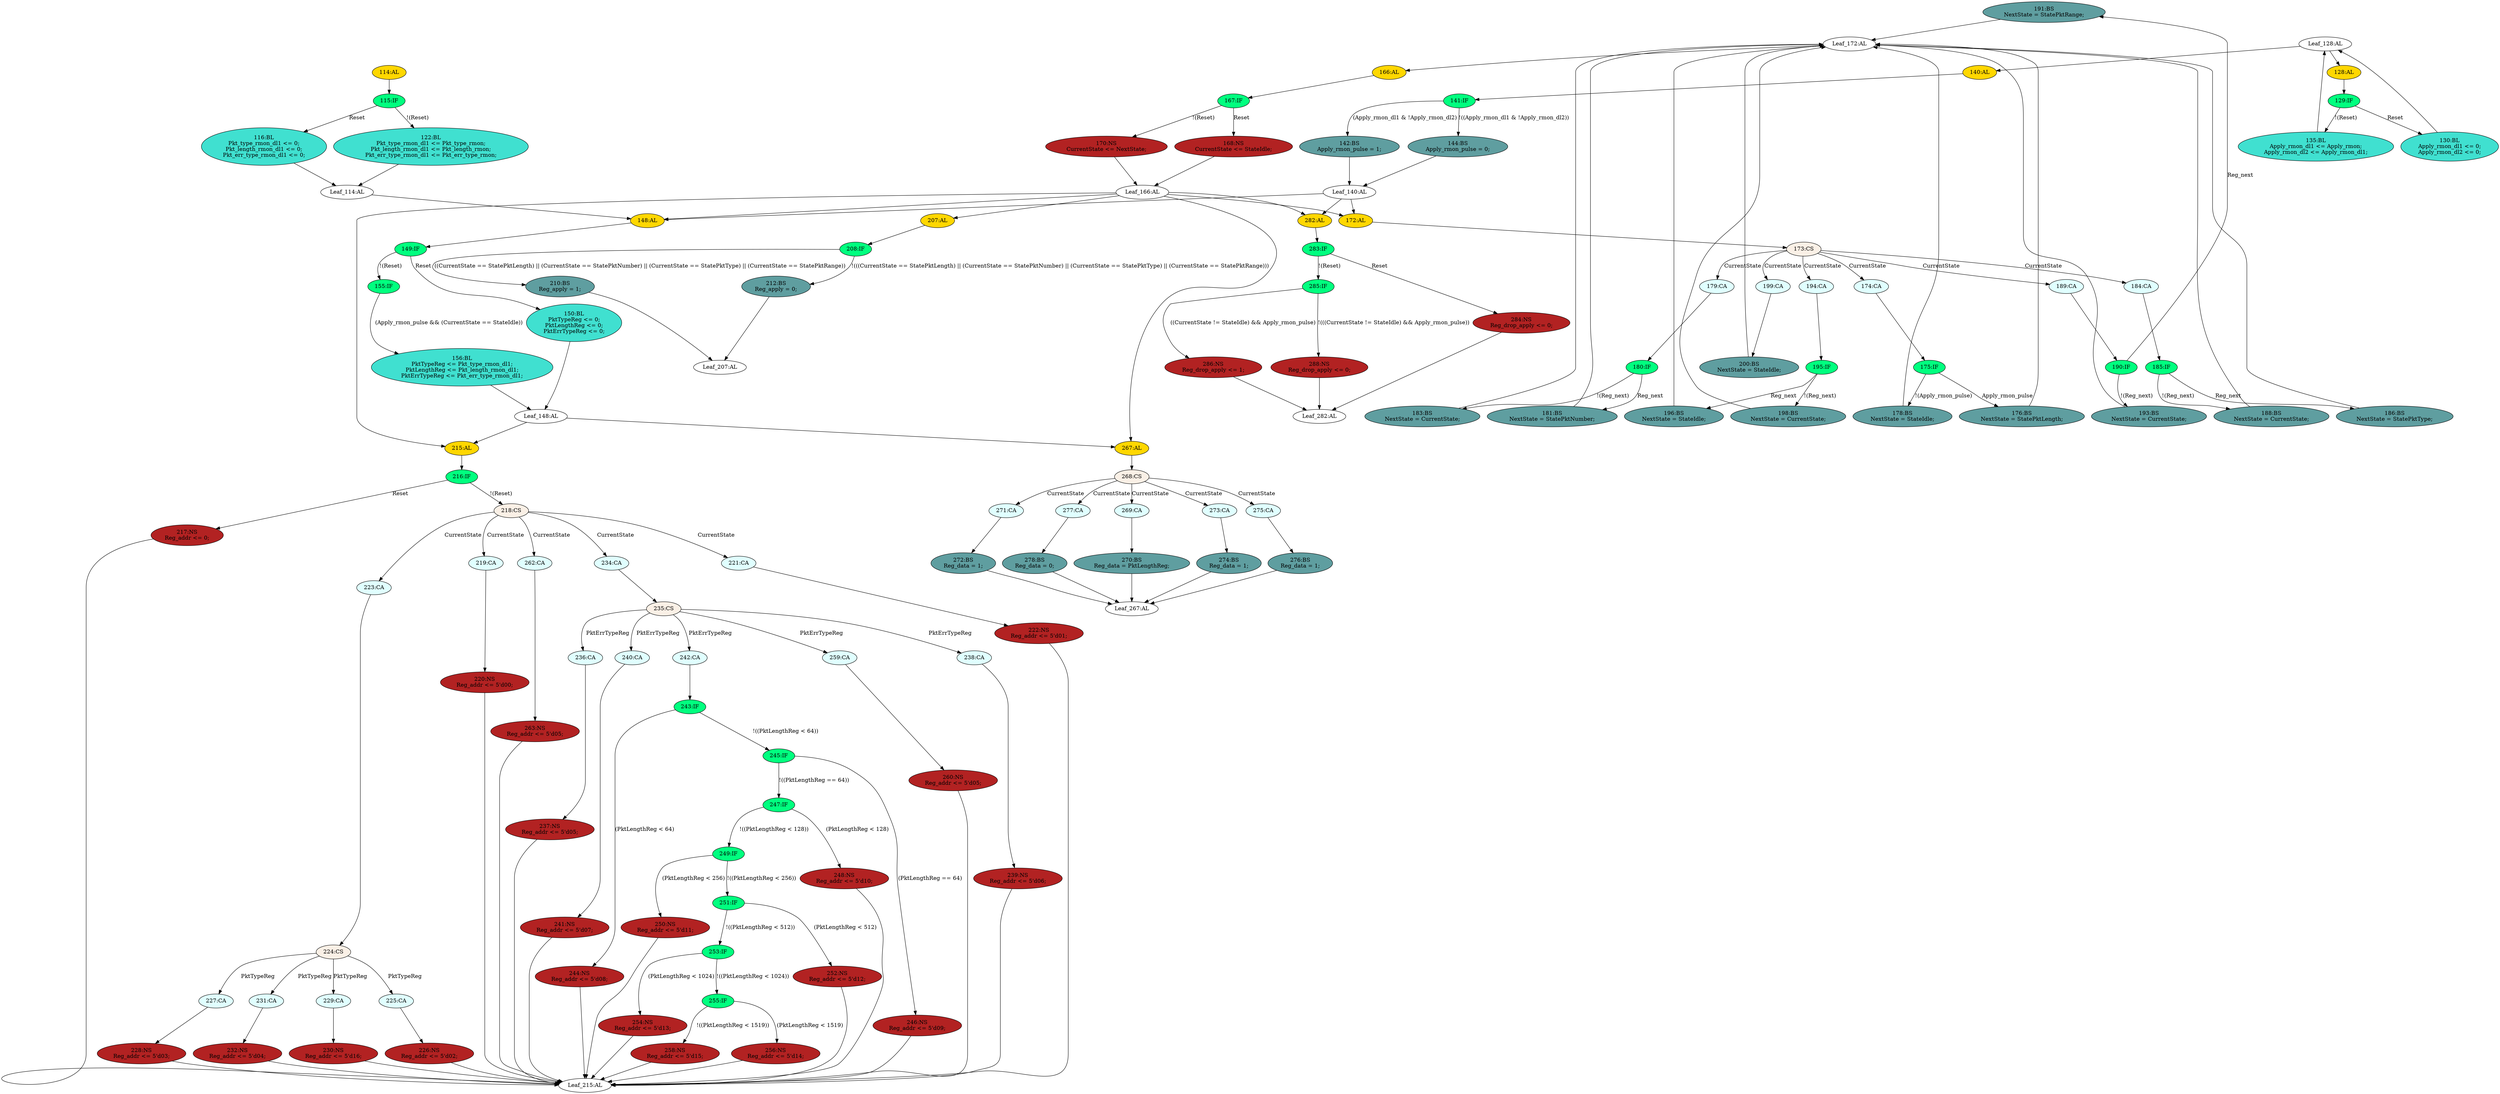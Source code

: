 strict digraph "compose( ,  )" {
	node [label="\N"];
	"191:BS"	 [ast="<pyverilog.vparser.ast.BlockingSubstitution object at 0x7f8be5158a10>",
		fillcolor=cadetblue,
		label="191:BS
NextState = StatePktRange;",
		statements="[<pyverilog.vparser.ast.BlockingSubstitution object at 0x7f8be5158a10>]",
		style=filled,
		typ=BlockingSubstitution];
	"Leaf_172:AL"	 [def_var="['NextState']",
		label="Leaf_172:AL"];
	"191:BS" -> "Leaf_172:AL"	 [cond="[]",
		lineno=None];
	"255:IF"	 [ast="<pyverilog.vparser.ast.IfStatement object at 0x7f8be4d22d50>",
		fillcolor=springgreen,
		label="255:IF",
		statements="[]",
		style=filled,
		typ=IfStatement];
	"258:NS"	 [ast="<pyverilog.vparser.ast.NonblockingSubstitution object at 0x7f8be4d22f10>",
		fillcolor=firebrick,
		label="258:NS
Reg_addr <= 5'd15;",
		statements="[<pyverilog.vparser.ast.NonblockingSubstitution object at 0x7f8be4d22f10>]",
		style=filled,
		typ=NonblockingSubstitution];
	"255:IF" -> "258:NS"	 [cond="['PktLengthReg']",
		label="!((PktLengthReg < 1519))",
		lineno=255];
	"256:NS"	 [ast="<pyverilog.vparser.ast.NonblockingSubstitution object at 0x7f8be4d22d90>",
		fillcolor=firebrick,
		label="256:NS
Reg_addr <= 5'd14;",
		statements="[<pyverilog.vparser.ast.NonblockingSubstitution object at 0x7f8be4d22d90>]",
		style=filled,
		typ=NonblockingSubstitution];
	"255:IF" -> "256:NS"	 [cond="['PktLengthReg']",
		label="(PktLengthReg < 1519)",
		lineno=255];
	"Leaf_207:AL"	 [def_var="['Reg_apply']",
		label="Leaf_207:AL"];
	"221:CA"	 [ast="<pyverilog.vparser.ast.Case object at 0x7f8be4d19390>",
		fillcolor=lightcyan,
		label="221:CA",
		statements="[]",
		style=filled,
		typ=Case];
	"222:NS"	 [ast="<pyverilog.vparser.ast.NonblockingSubstitution object at 0x7f8be4d194d0>",
		fillcolor=firebrick,
		label="222:NS
Reg_addr <= 5'd01;",
		statements="[<pyverilog.vparser.ast.NonblockingSubstitution object at 0x7f8be4d194d0>]",
		style=filled,
		typ=NonblockingSubstitution];
	"221:CA" -> "222:NS"	 [cond="[]",
		lineno=None];
	"278:BS"	 [ast="<pyverilog.vparser.ast.BlockingSubstitution object at 0x7f8be4d23990>",
		fillcolor=cadetblue,
		label="278:BS
Reg_data = 0;",
		statements="[<pyverilog.vparser.ast.BlockingSubstitution object at 0x7f8be4d23990>]",
		style=filled,
		typ=BlockingSubstitution];
	"Leaf_267:AL"	 [def_var="['Reg_data']",
		label="Leaf_267:AL"];
	"278:BS" -> "Leaf_267:AL"	 [cond="[]",
		lineno=None];
	"226:NS"	 [ast="<pyverilog.vparser.ast.NonblockingSubstitution object at 0x7f8be4d19890>",
		fillcolor=firebrick,
		label="226:NS
Reg_addr <= 5'd02;",
		statements="[<pyverilog.vparser.ast.NonblockingSubstitution object at 0x7f8be4d19890>]",
		style=filled,
		typ=NonblockingSubstitution];
	"Leaf_215:AL"	 [def_var="['Reg_addr']",
		label="Leaf_215:AL"];
	"226:NS" -> "Leaf_215:AL"	 [cond="[]",
		lineno=None];
	"150:BL"	 [ast="<pyverilog.vparser.ast.Block object at 0x7f8be5150810>",
		fillcolor=turquoise,
		label="150:BL
PktTypeReg <= 0;
PktLengthReg <= 0;
PktErrTypeReg <= 0;",
		statements="[<pyverilog.vparser.ast.NonblockingSubstitution object at 0x7f8be51506d0>, <pyverilog.vparser.ast.NonblockingSubstitution object \
at 0x7f8be5150850>, <pyverilog.vparser.ast.NonblockingSubstitution object at 0x7f8be51509d0>]",
		style=filled,
		typ=Block];
	"Leaf_148:AL"	 [def_var="['PktTypeReg', 'PktLengthReg', 'PktErrTypeReg']",
		label="Leaf_148:AL"];
	"150:BL" -> "Leaf_148:AL"	 [cond="[]",
		lineno=None];
	"Leaf_166:AL"	 [def_var="['CurrentState']",
		label="Leaf_166:AL"];
	"215:AL"	 [ast="<pyverilog.vparser.ast.Always object at 0x7f8be4d1ed50>",
		clk_sens=True,
		fillcolor=gold,
		label="215:AL",
		sens="['Clk', 'Reset']",
		statements="[]",
		style=filled,
		typ=Always,
		use_var="['Reset', 'PktTypeReg', 'PktErrTypeReg', 'CurrentState', 'PktLengthReg']"];
	"Leaf_166:AL" -> "215:AL";
	"172:AL"	 [ast="<pyverilog.vparser.ast.Always object at 0x7f8be5154950>",
		clk_sens=False,
		fillcolor=gold,
		label="172:AL",
		sens="['CurrentState', 'Apply_rmon_pulse', 'Reg_next']",
		statements="[]",
		style=filled,
		typ=Always,
		use_var="['Reg_next', 'Apply_rmon_pulse', 'CurrentState']"];
	"Leaf_166:AL" -> "172:AL";
	"282:AL"	 [ast="<pyverilog.vparser.ast.Always object at 0x7f8be4d23b90>",
		clk_sens=True,
		fillcolor=gold,
		label="282:AL",
		sens="['Clk', 'Reset']",
		statements="[]",
		style=filled,
		typ=Always,
		use_var="['Reset', 'StateIdle', 'Apply_rmon_pulse', 'CurrentState']"];
	"Leaf_166:AL" -> "282:AL";
	"267:AL"	 [ast="<pyverilog.vparser.ast.Always object at 0x7f8be4d22ad0>",
		clk_sens=False,
		fillcolor=gold,
		label="267:AL",
		sens="['CurrentState', 'PktLengthReg']",
		statements="[]",
		style=filled,
		typ=Always,
		use_var="['PktLengthReg', 'CurrentState']"];
	"Leaf_166:AL" -> "267:AL";
	"148:AL"	 [ast="<pyverilog.vparser.ast.Always object at 0x7f8be5150550>",
		clk_sens=True,
		fillcolor=gold,
		label="148:AL",
		sens="['Clk', 'Reset']",
		statements="[]",
		style=filled,
		typ=Always,
		use_var="['Reset', 'Apply_rmon_pulse', 'Pkt_err_type_rmon_dl1', 'StateIdle', 'Pkt_length_rmon_dl1', 'Pkt_type_rmon_dl1', 'CurrentState']"];
	"Leaf_166:AL" -> "148:AL";
	"207:AL"	 [ast="<pyverilog.vparser.ast.Always object at 0x7f8be4d1e2d0>",
		clk_sens=False,
		fillcolor=gold,
		label="207:AL",
		sens="['CurrentState']",
		statements="[]",
		style=filled,
		typ=Always,
		use_var="['StatePktLength', 'StatePktRange', 'StatePktType', 'StatePktNumber', 'CurrentState']"];
	"Leaf_166:AL" -> "207:AL";
	"199:CA"	 [ast="<pyverilog.vparser.ast.Case object at 0x7f8be5158cd0>",
		fillcolor=lightcyan,
		label="199:CA",
		statements="[]",
		style=filled,
		typ=Case];
	"200:BS"	 [ast="<pyverilog.vparser.ast.BlockingSubstitution object at 0x7f8be4d1e150>",
		fillcolor=cadetblue,
		label="200:BS
NextState = StateIdle;",
		statements="[<pyverilog.vparser.ast.BlockingSubstitution object at 0x7f8be4d1e150>]",
		style=filled,
		typ=BlockingSubstitution];
	"199:CA" -> "200:BS"	 [cond="[]",
		lineno=None];
	"185:IF"	 [ast="<pyverilog.vparser.ast.IfStatement object at 0x7f8be5158550>",
		fillcolor=springgreen,
		label="185:IF",
		statements="[]",
		style=filled,
		typ=IfStatement];
	"188:BS"	 [ast="<pyverilog.vparser.ast.BlockingSubstitution object at 0x7f8be5158750>",
		fillcolor=cadetblue,
		label="188:BS
NextState = CurrentState;",
		statements="[<pyverilog.vparser.ast.BlockingSubstitution object at 0x7f8be5158750>]",
		style=filled,
		typ=BlockingSubstitution];
	"185:IF" -> "188:BS"	 [cond="['Reg_next']",
		label="!(Reg_next)",
		lineno=185];
	"186:BS"	 [ast="<pyverilog.vparser.ast.BlockingSubstitution object at 0x7f8be5158590>",
		fillcolor=cadetblue,
		label="186:BS
NextState = StatePktType;",
		statements="[<pyverilog.vparser.ast.BlockingSubstitution object at 0x7f8be5158590>]",
		style=filled,
		typ=BlockingSubstitution];
	"185:IF" -> "186:BS"	 [cond="['Reg_next']",
		label=Reg_next,
		lineno=185];
	"269:CA"	 [ast="<pyverilog.vparser.ast.Case object at 0x7f8be4d22ed0>",
		fillcolor=lightcyan,
		label="269:CA",
		statements="[]",
		style=filled,
		typ=Case];
	"270:BS"	 [ast="<pyverilog.vparser.ast.BlockingSubstitution object at 0x7f8be4d23110>",
		fillcolor=cadetblue,
		label="270:BS
Reg_data = PktLengthReg;",
		statements="[<pyverilog.vparser.ast.BlockingSubstitution object at 0x7f8be4d23110>]",
		style=filled,
		typ=BlockingSubstitution];
	"269:CA" -> "270:BS"	 [cond="[]",
		lineno=None];
	"196:BS"	 [ast="<pyverilog.vparser.ast.BlockingSubstitution object at 0x7f8be5158e50>",
		fillcolor=cadetblue,
		label="196:BS
NextState = StateIdle;",
		statements="[<pyverilog.vparser.ast.BlockingSubstitution object at 0x7f8be5158e50>]",
		style=filled,
		typ=BlockingSubstitution];
	"196:BS" -> "Leaf_172:AL"	 [cond="[]",
		lineno=None];
	"128:AL"	 [ast="<pyverilog.vparser.ast.Always object at 0x7f8be515b590>",
		clk_sens=True,
		fillcolor=gold,
		label="128:AL",
		sens="['Clk', 'Reset']",
		statements="[]",
		style=filled,
		typ=Always,
		use_var="['Reset', 'Apply_rmon_dl1', 'Apply_rmon']"];
	"129:IF"	 [ast="<pyverilog.vparser.ast.IfStatement object at 0x7f8be515b890>",
		fillcolor=springgreen,
		label="129:IF",
		statements="[]",
		style=filled,
		typ=IfStatement];
	"128:AL" -> "129:IF"	 [cond="[]",
		lineno=None];
	"284:NS"	 [ast="<pyverilog.vparser.ast.NonblockingSubstitution object at 0x7f8be4d23d10>",
		fillcolor=firebrick,
		label="284:NS
Reg_drop_apply <= 0;",
		statements="[<pyverilog.vparser.ast.NonblockingSubstitution object at 0x7f8be4d23d10>]",
		style=filled,
		typ=NonblockingSubstitution];
	"Leaf_282:AL"	 [def_var="['Reg_drop_apply']",
		label="Leaf_282:AL"];
	"284:NS" -> "Leaf_282:AL"	 [cond="[]",
		lineno=None];
	"184:CA"	 [ast="<pyverilog.vparser.ast.Case object at 0x7f8be51581d0>",
		fillcolor=lightcyan,
		label="184:CA",
		statements="[]",
		style=filled,
		typ=Case];
	"184:CA" -> "185:IF"	 [cond="[]",
		lineno=None];
	"188:BS" -> "Leaf_172:AL"	 [cond="[]",
		lineno=None];
	"216:IF"	 [ast="<pyverilog.vparser.ast.IfStatement object at 0x7f8be4d1ee50>",
		fillcolor=springgreen,
		label="216:IF",
		statements="[]",
		style=filled,
		typ=IfStatement];
	"215:AL" -> "216:IF"	 [cond="[]",
		lineno=None];
	"219:CA"	 [ast="<pyverilog.vparser.ast.Case object at 0x7f8be4d19110>",
		fillcolor=lightcyan,
		label="219:CA",
		statements="[]",
		style=filled,
		typ=Case];
	"220:NS"	 [ast="<pyverilog.vparser.ast.NonblockingSubstitution object at 0x7f8be4d19250>",
		fillcolor=firebrick,
		label="220:NS
Reg_addr <= 5'd00;",
		statements="[<pyverilog.vparser.ast.NonblockingSubstitution object at 0x7f8be4d19250>]",
		style=filled,
		typ=NonblockingSubstitution];
	"219:CA" -> "220:NS"	 [cond="[]",
		lineno=None];
	"142:BS"	 [ast="<pyverilog.vparser.ast.BlockingSubstitution object at 0x7f8be51501d0>",
		fillcolor=cadetblue,
		label="142:BS
Apply_rmon_pulse = 1;",
		statements="[<pyverilog.vparser.ast.BlockingSubstitution object at 0x7f8be51501d0>]",
		style=filled,
		typ=BlockingSubstitution];
	"Leaf_140:AL"	 [def_var="['Apply_rmon_pulse']",
		label="Leaf_140:AL"];
	"142:BS" -> "Leaf_140:AL"	 [cond="[]",
		lineno=None];
	"243:IF"	 [ast="<pyverilog.vparser.ast.IfStatement object at 0x7f8be4d16990>",
		fillcolor=springgreen,
		label="243:IF",
		statements="[]",
		style=filled,
		typ=IfStatement];
	"245:IF"	 [ast="<pyverilog.vparser.ast.IfStatement object at 0x7f8be4d16cd0>",
		fillcolor=springgreen,
		label="245:IF",
		statements="[]",
		style=filled,
		typ=IfStatement];
	"243:IF" -> "245:IF"	 [cond="['PktLengthReg']",
		label="!((PktLengthReg < 64))",
		lineno=243];
	"244:NS"	 [ast="<pyverilog.vparser.ast.NonblockingSubstitution object at 0x7f8be4d169d0>",
		fillcolor=firebrick,
		label="244:NS
Reg_addr <= 5'd08;",
		statements="[<pyverilog.vparser.ast.NonblockingSubstitution object at 0x7f8be4d169d0>]",
		style=filled,
		typ=NonblockingSubstitution];
	"243:IF" -> "244:NS"	 [cond="['PktLengthReg']",
		label="(PktLengthReg < 64)",
		lineno=243];
	"248:NS"	 [ast="<pyverilog.vparser.ast.NonblockingSubstitution object at 0x7f8be4d22090>",
		fillcolor=firebrick,
		label="248:NS
Reg_addr <= 5'd10;",
		statements="[<pyverilog.vparser.ast.NonblockingSubstitution object at 0x7f8be4d22090>]",
		style=filled,
		typ=NonblockingSubstitution];
	"248:NS" -> "Leaf_215:AL"	 [cond="[]",
		lineno=None];
	"273:CA"	 [ast="<pyverilog.vparser.ast.Case object at 0x7f8be4d23450>",
		fillcolor=lightcyan,
		label="273:CA",
		statements="[]",
		style=filled,
		typ=Case];
	"274:BS"	 [ast="<pyverilog.vparser.ast.BlockingSubstitution object at 0x7f8be4d23590>",
		fillcolor=cadetblue,
		label="274:BS
Reg_data = 1;",
		statements="[<pyverilog.vparser.ast.BlockingSubstitution object at 0x7f8be4d23590>]",
		style=filled,
		typ=BlockingSubstitution];
	"273:CA" -> "274:BS"	 [cond="[]",
		lineno=None];
	"218:CS"	 [ast="<pyverilog.vparser.ast.CaseStatement object at 0x7f8be4d16ed0>",
		fillcolor=linen,
		label="218:CS",
		statements="[]",
		style=filled,
		typ=CaseStatement];
	"218:CS" -> "221:CA"	 [cond="['CurrentState']",
		label=CurrentState,
		lineno=218];
	"218:CS" -> "219:CA"	 [cond="['CurrentState']",
		label=CurrentState,
		lineno=218];
	"234:CA"	 [ast="<pyverilog.vparser.ast.Case object at 0x7f8be4d19e90>",
		fillcolor=lightcyan,
		label="234:CA",
		statements="[]",
		style=filled,
		typ=Case];
	"218:CS" -> "234:CA"	 [cond="['CurrentState']",
		label=CurrentState,
		lineno=218];
	"223:CA"	 [ast="<pyverilog.vparser.ast.Case object at 0x7f8be4d195d0>",
		fillcolor=lightcyan,
		label="223:CA",
		statements="[]",
		style=filled,
		typ=Case];
	"218:CS" -> "223:CA"	 [cond="['CurrentState']",
		label=CurrentState,
		lineno=218];
	"262:CA"	 [ast="<pyverilog.vparser.ast.Case object at 0x7f8be4d19f90>",
		fillcolor=lightcyan,
		label="262:CA",
		statements="[]",
		style=filled,
		typ=Case];
	"218:CS" -> "262:CA"	 [cond="['CurrentState']",
		label=CurrentState,
		lineno=218];
	"268:CS"	 [ast="<pyverilog.vparser.ast.CaseStatement object at 0x7f8be4d23850>",
		fillcolor=linen,
		label="268:CS",
		statements="[]",
		style=filled,
		typ=CaseStatement];
	"268:CS" -> "269:CA"	 [cond="['CurrentState']",
		label=CurrentState,
		lineno=268];
	"268:CS" -> "273:CA"	 [cond="['CurrentState']",
		label=CurrentState,
		lineno=268];
	"277:CA"	 [ast="<pyverilog.vparser.ast.Case object at 0x7f8be4d23810>",
		fillcolor=lightcyan,
		label="277:CA",
		statements="[]",
		style=filled,
		typ=Case];
	"268:CS" -> "277:CA"	 [cond="['CurrentState']",
		label=CurrentState,
		lineno=268];
	"275:CA"	 [ast="<pyverilog.vparser.ast.Case object at 0x7f8be4d23690>",
		fillcolor=lightcyan,
		label="275:CA",
		statements="[]",
		style=filled,
		typ=Case];
	"268:CS" -> "275:CA"	 [cond="['CurrentState']",
		label=CurrentState,
		lineno=268];
	"271:CA"	 [ast="<pyverilog.vparser.ast.Case object at 0x7f8be4d23250>",
		fillcolor=lightcyan,
		label="271:CA",
		statements="[]",
		style=filled,
		typ=Case];
	"268:CS" -> "271:CA"	 [cond="['CurrentState']",
		label=CurrentState,
		lineno=268];
	"270:BS" -> "Leaf_267:AL"	 [cond="[]",
		lineno=None];
	"286:NS"	 [ast="<pyverilog.vparser.ast.NonblockingSubstitution object at 0x7f8be4d2c190>",
		fillcolor=firebrick,
		label="286:NS
Reg_drop_apply <= 1;",
		statements="[<pyverilog.vparser.ast.NonblockingSubstitution object at 0x7f8be4d2c190>]",
		style=filled,
		typ=NonblockingSubstitution];
	"286:NS" -> "Leaf_282:AL"	 [cond="[]",
		lineno=None];
	"198:BS"	 [ast="<pyverilog.vparser.ast.BlockingSubstitution object at 0x7f8be4d1e050>",
		fillcolor=cadetblue,
		label="198:BS
NextState = CurrentState;",
		statements="[<pyverilog.vparser.ast.BlockingSubstitution object at 0x7f8be4d1e050>]",
		style=filled,
		typ=BlockingSubstitution];
	"198:BS" -> "Leaf_172:AL"	 [cond="[]",
		lineno=None];
	"258:NS" -> "Leaf_215:AL"	 [cond="[]",
		lineno=None];
	"135:BL"	 [ast="<pyverilog.vparser.ast.Block object at 0x7f8be515ba90>",
		fillcolor=turquoise,
		label="135:BL
Apply_rmon_dl1 <= Apply_rmon;
Apply_rmon_dl2 <= Apply_rmon_dl1;",
		statements="[<pyverilog.vparser.ast.NonblockingSubstitution object at 0x7f8be515bad0>, <pyverilog.vparser.ast.NonblockingSubstitution object \
at 0x7f8be515bc90>]",
		style=filled,
		typ=Block];
	"129:IF" -> "135:BL"	 [cond="['Reset']",
		label="!(Reset)",
		lineno=129];
	"130:BL"	 [ast="<pyverilog.vparser.ast.Block object at 0x7f8be515b710>",
		fillcolor=turquoise,
		label="130:BL
Apply_rmon_dl1 <= 0;
Apply_rmon_dl2 <= 0;",
		statements="[<pyverilog.vparser.ast.NonblockingSubstitution object at 0x7f8be515b750>, <pyverilog.vparser.ast.NonblockingSubstitution object \
at 0x7f8be515b8d0>]",
		style=filled,
		typ=Block];
	"129:IF" -> "130:BL"	 [cond="['Reset']",
		label=Reset,
		lineno=129];
	"263:NS"	 [ast="<pyverilog.vparser.ast.NonblockingSubstitution object at 0x7f8be4d22250>",
		fillcolor=firebrick,
		label="263:NS
Reg_addr <= 5'd05;",
		statements="[<pyverilog.vparser.ast.NonblockingSubstitution object at 0x7f8be4d22250>]",
		style=filled,
		typ=NonblockingSubstitution];
	"263:NS" -> "Leaf_215:AL"	 [cond="[]",
		lineno=None];
	"141:IF"	 [ast="<pyverilog.vparser.ast.IfStatement object at 0x7f8be5150290>",
		fillcolor=springgreen,
		label="141:IF",
		statements="[]",
		style=filled,
		typ=IfStatement];
	"141:IF" -> "142:BS"	 [cond="['Apply_rmon_dl1', 'Apply_rmon_dl2']",
		label="(Apply_rmon_dl1 & !Apply_rmon_dl2)",
		lineno=141];
	"144:BS"	 [ast="<pyverilog.vparser.ast.BlockingSubstitution object at 0x7f8be5150390>",
		fillcolor=cadetblue,
		label="144:BS
Apply_rmon_pulse = 0;",
		statements="[<pyverilog.vparser.ast.BlockingSubstitution object at 0x7f8be5150390>]",
		style=filled,
		typ=BlockingSubstitution];
	"141:IF" -> "144:BS"	 [cond="['Apply_rmon_dl1', 'Apply_rmon_dl2']",
		label="!((Apply_rmon_dl1 & !Apply_rmon_dl2))",
		lineno=141];
	"210:BS"	 [ast="<pyverilog.vparser.ast.BlockingSubstitution object at 0x7f8be4d1e9d0>",
		fillcolor=cadetblue,
		label="210:BS
Reg_apply = 1;",
		statements="[<pyverilog.vparser.ast.BlockingSubstitution object at 0x7f8be4d1e9d0>]",
		style=filled,
		typ=BlockingSubstitution];
	"210:BS" -> "Leaf_207:AL"	 [cond="[]",
		lineno=None];
	"183:BS"	 [ast="<pyverilog.vparser.ast.BlockingSubstitution object at 0x7f8be5158310>",
		fillcolor=cadetblue,
		label="183:BS
NextState = CurrentState;",
		statements="[<pyverilog.vparser.ast.BlockingSubstitution object at 0x7f8be5158310>]",
		style=filled,
		typ=BlockingSubstitution];
	"183:BS" -> "Leaf_172:AL"	 [cond="[]",
		lineno=None];
	"195:IF"	 [ast="<pyverilog.vparser.ast.IfStatement object at 0x7f8be5158e10>",
		fillcolor=springgreen,
		label="195:IF",
		statements="[]",
		style=filled,
		typ=IfStatement];
	"195:IF" -> "196:BS"	 [cond="['Reg_next']",
		label=Reg_next,
		lineno=195];
	"195:IF" -> "198:BS"	 [cond="['Reg_next']",
		label="!(Reg_next)",
		lineno=195];
	"288:NS"	 [ast="<pyverilog.vparser.ast.NonblockingSubstitution object at 0x7f8be4d2c350>",
		fillcolor=firebrick,
		label="288:NS
Reg_drop_apply <= 0;",
		statements="[<pyverilog.vparser.ast.NonblockingSubstitution object at 0x7f8be4d2c350>]",
		style=filled,
		typ=NonblockingSubstitution];
	"288:NS" -> "Leaf_282:AL"	 [cond="[]",
		lineno=None];
	"155:IF"	 [ast="<pyverilog.vparser.ast.IfStatement object at 0x7f8be5150cd0>",
		fillcolor=springgreen,
		label="155:IF",
		statements="[]",
		style=filled,
		typ=IfStatement];
	"156:BL"	 [ast="<pyverilog.vparser.ast.Block object at 0x7f8be5150fd0>",
		fillcolor=turquoise,
		label="156:BL
PktTypeReg <= Pkt_type_rmon_dl1;
PktLengthReg <= Pkt_length_rmon_dl1;
PktErrTypeReg <= Pkt_err_type_rmon_dl1;",
		statements="[<pyverilog.vparser.ast.NonblockingSubstitution object at 0x7f8be5150e50>, <pyverilog.vparser.ast.NonblockingSubstitution object \
at 0x7f8be5154050>, <pyverilog.vparser.ast.NonblockingSubstitution object at 0x7f8be5154210>]",
		style=filled,
		typ=Block];
	"155:IF" -> "156:BL"	 [cond="['Apply_rmon_pulse', 'CurrentState', 'StateIdle']",
		label="(Apply_rmon_pulse && (CurrentState == StateIdle))",
		lineno=155];
	"232:NS"	 [ast="<pyverilog.vparser.ast.NonblockingSubstitution object at 0x7f8be4d19e50>",
		fillcolor=firebrick,
		label="232:NS
Reg_addr <= 5'd04;",
		statements="[<pyverilog.vparser.ast.NonblockingSubstitution object at 0x7f8be4d19e50>]",
		style=filled,
		typ=NonblockingSubstitution];
	"232:NS" -> "Leaf_215:AL"	 [cond="[]",
		lineno=None];
	"259:CA"	 [ast="<pyverilog.vparser.ast.Case object at 0x7f8be4d16850>",
		fillcolor=lightcyan,
		label="259:CA",
		statements="[]",
		style=filled,
		typ=Case];
	"260:NS"	 [ast="<pyverilog.vparser.ast.NonblockingSubstitution object at 0x7f8be4d16d50>",
		fillcolor=firebrick,
		label="260:NS
Reg_addr <= 5'd05;",
		statements="[<pyverilog.vparser.ast.NonblockingSubstitution object at 0x7f8be4d16d50>]",
		style=filled,
		typ=NonblockingSubstitution];
	"259:CA" -> "260:NS"	 [cond="[]",
		lineno=None];
	"220:NS" -> "Leaf_215:AL"	 [cond="[]",
		lineno=None];
	"239:NS"	 [ast="<pyverilog.vparser.ast.NonblockingSubstitution object at 0x7f8be4d16450>",
		fillcolor=firebrick,
		label="239:NS
Reg_addr <= 5'd06;",
		statements="[<pyverilog.vparser.ast.NonblockingSubstitution object at 0x7f8be4d16450>]",
		style=filled,
		typ=NonblockingSubstitution];
	"239:NS" -> "Leaf_215:AL"	 [cond="[]",
		lineno=None];
	"173:CS"	 [ast="<pyverilog.vparser.ast.CaseStatement object at 0x7f8be5158a90>",
		fillcolor=linen,
		label="173:CS",
		statements="[]",
		style=filled,
		typ=CaseStatement];
	"172:AL" -> "173:CS"	 [cond="[]",
		lineno=None];
	"Leaf_140:AL" -> "172:AL";
	"Leaf_140:AL" -> "282:AL";
	"Leaf_140:AL" -> "148:AL";
	"231:CA"	 [ast="<pyverilog.vparser.ast.Case object at 0x7f8be4d19cd0>",
		fillcolor=lightcyan,
		label="231:CA",
		statements="[]",
		style=filled,
		typ=Case];
	"231:CA" -> "232:NS"	 [cond="[]",
		lineno=None];
	"252:NS"	 [ast="<pyverilog.vparser.ast.NonblockingSubstitution object at 0x7f8be4d22710>",
		fillcolor=firebrick,
		label="252:NS
Reg_addr <= 5'd12;",
		statements="[<pyverilog.vparser.ast.NonblockingSubstitution object at 0x7f8be4d22710>]",
		style=filled,
		typ=NonblockingSubstitution];
	"252:NS" -> "Leaf_215:AL"	 [cond="[]",
		lineno=None];
	"277:CA" -> "278:BS"	 [cond="[]",
		lineno=None];
	"217:NS"	 [ast="<pyverilog.vparser.ast.NonblockingSubstitution object at 0x7f8be4d1ee90>",
		fillcolor=firebrick,
		label="217:NS
Reg_addr <= 0;",
		statements="[<pyverilog.vparser.ast.NonblockingSubstitution object at 0x7f8be4d1ee90>]",
		style=filled,
		typ=NonblockingSubstitution];
	"217:NS" -> "Leaf_215:AL"	 [cond="[]",
		lineno=None];
	"253:IF"	 [ast="<pyverilog.vparser.ast.IfStatement object at 0x7f8be4d22a10>",
		fillcolor=springgreen,
		label="253:IF",
		statements="[]",
		style=filled,
		typ=IfStatement];
	"253:IF" -> "255:IF"	 [cond="['PktLengthReg']",
		label="!((PktLengthReg < 1024))",
		lineno=253];
	"254:NS"	 [ast="<pyverilog.vparser.ast.NonblockingSubstitution object at 0x7f8be4d22a50>",
		fillcolor=firebrick,
		label="254:NS
Reg_addr <= 5'd13;",
		statements="[<pyverilog.vparser.ast.NonblockingSubstitution object at 0x7f8be4d22a50>]",
		style=filled,
		typ=NonblockingSubstitution];
	"253:IF" -> "254:NS"	 [cond="['PktLengthReg']",
		label="(PktLengthReg < 1024)",
		lineno=253];
	"246:NS"	 [ast="<pyverilog.vparser.ast.NonblockingSubstitution object at 0x7f8be4d16d10>",
		fillcolor=firebrick,
		label="246:NS
Reg_addr <= 5'd09;",
		statements="[<pyverilog.vparser.ast.NonblockingSubstitution object at 0x7f8be4d16d10>]",
		style=filled,
		typ=NonblockingSubstitution];
	"245:IF" -> "246:NS"	 [cond="['PktLengthReg']",
		label="(PktLengthReg == 64)",
		lineno=245];
	"247:IF"	 [ast="<pyverilog.vparser.ast.IfStatement object at 0x7f8be4d22050>",
		fillcolor=springgreen,
		label="247:IF",
		statements="[]",
		style=filled,
		typ=IfStatement];
	"245:IF" -> "247:IF"	 [cond="['PktLengthReg']",
		label="!((PktLengthReg == 64))",
		lineno=245];
	"250:NS"	 [ast="<pyverilog.vparser.ast.NonblockingSubstitution object at 0x7f8be4d223d0>",
		fillcolor=firebrick,
		label="250:NS
Reg_addr <= 5'd11;",
		statements="[<pyverilog.vparser.ast.NonblockingSubstitution object at 0x7f8be4d223d0>]",
		style=filled,
		typ=NonblockingSubstitution];
	"250:NS" -> "Leaf_215:AL"	 [cond="[]",
		lineno=None];
	"186:BS" -> "Leaf_172:AL"	 [cond="[]",
		lineno=None];
	"168:NS"	 [ast="<pyverilog.vparser.ast.NonblockingSubstitution object at 0x7f8be51544d0>",
		fillcolor=firebrick,
		label="168:NS
CurrentState <= StateIdle;",
		statements="[<pyverilog.vparser.ast.NonblockingSubstitution object at 0x7f8be51544d0>]",
		style=filled,
		typ=NonblockingSubstitution];
	"168:NS" -> "Leaf_166:AL"	 [cond="[]",
		lineno=None];
	"170:NS"	 [ast="<pyverilog.vparser.ast.NonblockingSubstitution object at 0x7f8be5154690>",
		fillcolor=firebrick,
		label="170:NS
CurrentState <= NextState;",
		statements="[<pyverilog.vparser.ast.NonblockingSubstitution object at 0x7f8be5154690>]",
		style=filled,
		typ=NonblockingSubstitution];
	"170:NS" -> "Leaf_166:AL"	 [cond="[]",
		lineno=None];
	"114:AL"	 [ast="<pyverilog.vparser.ast.Always object at 0x7f8be4d7c910>",
		clk_sens=True,
		fillcolor=gold,
		label="114:AL",
		sens="['Clk', 'Reset']",
		statements="[]",
		style=filled,
		typ=Always,
		use_var="['Reset', 'Pkt_length_rmon', 'Pkt_err_type_rmon', 'Pkt_type_rmon']"];
	"115:IF"	 [ast="<pyverilog.vparser.ast.IfStatement object at 0x7f8be4d7cd90>",
		fillcolor=springgreen,
		label="115:IF",
		statements="[]",
		style=filled,
		typ=IfStatement];
	"114:AL" -> "115:IF"	 [cond="[]",
		lineno=None];
	"181:BS"	 [ast="<pyverilog.vparser.ast.BlockingSubstitution object at 0x7f8be5158150>",
		fillcolor=cadetblue,
		label="181:BS
NextState = StatePktNumber;",
		statements="[<pyverilog.vparser.ast.BlockingSubstitution object at 0x7f8be5158150>]",
		style=filled,
		typ=BlockingSubstitution];
	"181:BS" -> "Leaf_172:AL"	 [cond="[]",
		lineno=None];
	"230:NS"	 [ast="<pyverilog.vparser.ast.NonblockingSubstitution object at 0x7f8be4d19c90>",
		fillcolor=firebrick,
		label="230:NS
Reg_addr <= 5'd16;",
		statements="[<pyverilog.vparser.ast.NonblockingSubstitution object at 0x7f8be4d19c90>]",
		style=filled,
		typ=NonblockingSubstitution];
	"230:NS" -> "Leaf_215:AL"	 [cond="[]",
		lineno=None];
	"156:BL" -> "Leaf_148:AL"	 [cond="[]",
		lineno=None];
	"190:IF"	 [ast="<pyverilog.vparser.ast.IfStatement object at 0x7f8be51589d0>",
		fillcolor=springgreen,
		label="190:IF",
		statements="[]",
		style=filled,
		typ=IfStatement];
	"190:IF" -> "191:BS"	 [cond="['Reg_next']",
		label=Reg_next,
		lineno=190];
	"193:BS"	 [ast="<pyverilog.vparser.ast.BlockingSubstitution object at 0x7f8be5158bd0>",
		fillcolor=cadetblue,
		label="193:BS
NextState = CurrentState;",
		statements="[<pyverilog.vparser.ast.BlockingSubstitution object at 0x7f8be5158bd0>]",
		style=filled,
		typ=BlockingSubstitution];
	"190:IF" -> "193:BS"	 [cond="['Reg_next']",
		label="!(Reg_next)",
		lineno=190];
	"276:BS"	 [ast="<pyverilog.vparser.ast.BlockingSubstitution object at 0x7f8be4d237d0>",
		fillcolor=cadetblue,
		label="276:BS
Reg_data = 1;",
		statements="[<pyverilog.vparser.ast.BlockingSubstitution object at 0x7f8be4d237d0>]",
		style=filled,
		typ=BlockingSubstitution];
	"276:BS" -> "Leaf_267:AL"	 [cond="[]",
		lineno=None];
	"236:CA"	 [ast="<pyverilog.vparser.ast.Case object at 0x7f8be4d160d0>",
		fillcolor=lightcyan,
		label="236:CA",
		statements="[]",
		style=filled,
		typ=Case];
	"237:NS"	 [ast="<pyverilog.vparser.ast.NonblockingSubstitution object at 0x7f8be4d16210>",
		fillcolor=firebrick,
		label="237:NS
Reg_addr <= 5'd05;",
		statements="[<pyverilog.vparser.ast.NonblockingSubstitution object at 0x7f8be4d16210>]",
		style=filled,
		typ=NonblockingSubstitution];
	"236:CA" -> "237:NS"	 [cond="[]",
		lineno=None];
	"238:CA"	 [ast="<pyverilog.vparser.ast.Case object at 0x7f8be4d16310>",
		fillcolor=lightcyan,
		label="238:CA",
		statements="[]",
		style=filled,
		typ=Case];
	"238:CA" -> "239:NS"	 [cond="[]",
		lineno=None];
	"116:BL"	 [ast="<pyverilog.vparser.ast.Block object at 0x7f8be4d7cc10>",
		fillcolor=turquoise,
		label="116:BL
Pkt_type_rmon_dl1 <= 0;
Pkt_length_rmon_dl1 <= 0;
Pkt_err_type_rmon_dl1 <= 0;",
		statements="[<pyverilog.vparser.ast.NonblockingSubstitution object at 0x7f8be4d7cad0>, <pyverilog.vparser.ast.NonblockingSubstitution object \
at 0x7f8be4d7cc50>, <pyverilog.vparser.ast.NonblockingSubstitution object at 0x7f8be4d7cdd0>]",
		style=filled,
		typ=Block];
	"115:IF" -> "116:BL"	 [cond="['Reset']",
		label=Reset,
		lineno=115];
	"122:BL"	 [ast="<pyverilog.vparser.ast.Block object at 0x7f8be515b1d0>",
		fillcolor=turquoise,
		label="122:BL
Pkt_type_rmon_dl1 <= Pkt_type_rmon;
Pkt_length_rmon_dl1 <= Pkt_length_rmon;
Pkt_err_type_rmon_dl1 <= Pkt_err_type_rmon;",
		statements="[<pyverilog.vparser.ast.NonblockingSubstitution object at 0x7f8be515b050>, <pyverilog.vparser.ast.NonblockingSubstitution object \
at 0x7f8be515b210>, <pyverilog.vparser.ast.NonblockingSubstitution object at 0x7f8be515b3d0>]",
		style=filled,
		typ=Block];
	"115:IF" -> "122:BL"	 [cond="['Reset']",
		label="!(Reset)",
		lineno=115];
	"275:CA" -> "276:BS"	 [cond="[]",
		lineno=None];
	"228:NS"	 [ast="<pyverilog.vparser.ast.NonblockingSubstitution object at 0x7f8be4d19ad0>",
		fillcolor=firebrick,
		label="228:NS
Reg_addr <= 5'd03;",
		statements="[<pyverilog.vparser.ast.NonblockingSubstitution object at 0x7f8be4d19ad0>]",
		style=filled,
		typ=NonblockingSubstitution];
	"228:NS" -> "Leaf_215:AL"	 [cond="[]",
		lineno=None];
	"194:CA"	 [ast="<pyverilog.vparser.ast.Case object at 0x7f8be5158b90>",
		fillcolor=lightcyan,
		label="194:CA",
		statements="[]",
		style=filled,
		typ=Case];
	"194:CA" -> "195:IF"	 [cond="[]",
		lineno=None];
	"254:NS" -> "Leaf_215:AL"	 [cond="[]",
		lineno=None];
	"176:BS"	 [ast="<pyverilog.vparser.ast.BlockingSubstitution object at 0x7f8be5154cd0>",
		fillcolor=cadetblue,
		label="176:BS
NextState = StatePktLength;",
		statements="[<pyverilog.vparser.ast.BlockingSubstitution object at 0x7f8be5154cd0>]",
		style=filled,
		typ=BlockingSubstitution];
	"176:BS" -> "Leaf_172:AL"	 [cond="[]",
		lineno=None];
	"Leaf_128:AL"	 [def_var="['Apply_rmon_dl1', 'Apply_rmon_dl2']",
		label="Leaf_128:AL"];
	"Leaf_128:AL" -> "128:AL";
	"140:AL"	 [ast="<pyverilog.vparser.ast.Always object at 0x7f8be515bed0>",
		clk_sens=False,
		fillcolor=gold,
		label="140:AL",
		sens="['Apply_rmon_dl1', 'Apply_rmon_dl2']",
		statements="[]",
		style=filled,
		typ=Always,
		use_var="['Apply_rmon_dl1', 'Apply_rmon_dl2']"];
	"Leaf_128:AL" -> "140:AL";
	"Leaf_114:AL"	 [def_var="['Pkt_type_rmon_dl1', 'Pkt_length_rmon_dl1', 'Pkt_err_type_rmon_dl1']",
		label="Leaf_114:AL"];
	"Leaf_114:AL" -> "148:AL";
	"237:NS" -> "Leaf_215:AL"	 [cond="[]",
		lineno=None];
	"178:BS"	 [ast="<pyverilog.vparser.ast.BlockingSubstitution object at 0x7f8be5154e50>",
		fillcolor=cadetblue,
		label="178:BS
NextState = StateIdle;",
		statements="[<pyverilog.vparser.ast.BlockingSubstitution object at 0x7f8be5154e50>]",
		style=filled,
		typ=BlockingSubstitution];
	"178:BS" -> "Leaf_172:AL"	 [cond="[]",
		lineno=None];
	"283:IF"	 [ast="<pyverilog.vparser.ast.IfStatement object at 0x7f8be4d23cd0>",
		fillcolor=springgreen,
		label="283:IF",
		statements="[]",
		style=filled,
		typ=IfStatement];
	"283:IF" -> "284:NS"	 [cond="['Reset']",
		label=Reset,
		lineno=283];
	"285:IF"	 [ast="<pyverilog.vparser.ast.IfStatement object at 0x7f8be4d2c250>",
		fillcolor=springgreen,
		label="285:IF",
		statements="[]",
		style=filled,
		typ=IfStatement];
	"283:IF" -> "285:IF"	 [cond="['Reset']",
		label="!(Reset)",
		lineno=283];
	"216:IF" -> "218:CS"	 [cond="['Reset']",
		label="!(Reset)",
		lineno=216];
	"216:IF" -> "217:NS"	 [cond="['Reset']",
		label=Reset,
		lineno=216];
	"242:CA"	 [ast="<pyverilog.vparser.ast.Case object at 0x7f8be4d16710>",
		fillcolor=lightcyan,
		label="242:CA",
		statements="[]",
		style=filled,
		typ=Case];
	"242:CA" -> "243:IF"	 [cond="[]",
		lineno=None];
	"225:CA"	 [ast="<pyverilog.vparser.ast.Case object at 0x7f8be4d19750>",
		fillcolor=lightcyan,
		label="225:CA",
		statements="[]",
		style=filled,
		typ=Case];
	"225:CA" -> "226:NS"	 [cond="[]",
		lineno=None];
	"246:NS" -> "Leaf_215:AL"	 [cond="[]",
		lineno=None];
	"235:CS"	 [ast="<pyverilog.vparser.ast.CaseStatement object at 0x7f8be4d166d0>",
		fillcolor=linen,
		label="235:CS",
		statements="[]",
		style=filled,
		typ=CaseStatement];
	"234:CA" -> "235:CS"	 [cond="[]",
		lineno=None];
	"235:CS" -> "259:CA"	 [cond="['PktErrTypeReg']",
		label=PktErrTypeReg,
		lineno=235];
	"235:CS" -> "236:CA"	 [cond="['PktErrTypeReg']",
		label=PktErrTypeReg,
		lineno=235];
	"235:CS" -> "238:CA"	 [cond="['PktErrTypeReg']",
		label=PktErrTypeReg,
		lineno=235];
	"235:CS" -> "242:CA"	 [cond="['PktErrTypeReg']",
		label=PktErrTypeReg,
		lineno=235];
	"240:CA"	 [ast="<pyverilog.vparser.ast.Case object at 0x7f8be4d16490>",
		fillcolor=lightcyan,
		label="240:CA",
		statements="[]",
		style=filled,
		typ=Case];
	"235:CS" -> "240:CA"	 [cond="['PktErrTypeReg']",
		label=PktErrTypeReg,
		lineno=235];
	"241:NS"	 [ast="<pyverilog.vparser.ast.NonblockingSubstitution object at 0x7f8be4d16610>",
		fillcolor=firebrick,
		label="241:NS
Reg_addr <= 5'd07;",
		statements="[<pyverilog.vparser.ast.NonblockingSubstitution object at 0x7f8be4d16610>]",
		style=filled,
		typ=NonblockingSubstitution];
	"241:NS" -> "Leaf_215:AL"	 [cond="[]",
		lineno=None];
	"116:BL" -> "Leaf_114:AL"	 [cond="[]",
		lineno=None];
	"140:AL" -> "141:IF"	 [cond="[]",
		lineno=None];
	"229:CA"	 [ast="<pyverilog.vparser.ast.Case object at 0x7f8be4d19b10>",
		fillcolor=lightcyan,
		label="229:CA",
		statements="[]",
		style=filled,
		typ=Case];
	"229:CA" -> "230:NS"	 [cond="[]",
		lineno=None];
	"256:NS" -> "Leaf_215:AL"	 [cond="[]",
		lineno=None];
	"224:CS"	 [ast="<pyverilog.vparser.ast.CaseStatement object at 0x7f8be4d19d50>",
		fillcolor=linen,
		label="224:CS",
		statements="[]",
		style=filled,
		typ=CaseStatement];
	"223:CA" -> "224:CS"	 [cond="[]",
		lineno=None];
	"224:CS" -> "231:CA"	 [cond="['PktTypeReg']",
		label=PktTypeReg,
		lineno=224];
	"224:CS" -> "225:CA"	 [cond="['PktTypeReg']",
		label=PktTypeReg,
		lineno=224];
	"224:CS" -> "229:CA"	 [cond="['PktTypeReg']",
		label=PktTypeReg,
		lineno=224];
	"227:CA"	 [ast="<pyverilog.vparser.ast.Case object at 0x7f8be4d19990>",
		fillcolor=lightcyan,
		label="227:CA",
		statements="[]",
		style=filled,
		typ=Case];
	"224:CS" -> "227:CA"	 [cond="['PktTypeReg']",
		label=PktTypeReg,
		lineno=224];
	"135:BL" -> "Leaf_128:AL"	 [cond="[]",
		lineno=None];
	"282:AL" -> "283:IF"	 [cond="[]",
		lineno=None];
	"249:IF"	 [ast="<pyverilog.vparser.ast.IfStatement object at 0x7f8be4d22390>",
		fillcolor=springgreen,
		label="249:IF",
		statements="[]",
		style=filled,
		typ=IfStatement];
	"249:IF" -> "250:NS"	 [cond="['PktLengthReg']",
		label="(PktLengthReg < 256)",
		lineno=249];
	"251:IF"	 [ast="<pyverilog.vparser.ast.IfStatement object at 0x7f8be4d226d0>",
		fillcolor=springgreen,
		label="251:IF",
		statements="[]",
		style=filled,
		typ=IfStatement];
	"249:IF" -> "251:IF"	 [cond="['PktLengthReg']",
		label="!((PktLengthReg < 256))",
		lineno=249];
	"247:IF" -> "248:NS"	 [cond="['PktLengthReg']",
		label="(PktLengthReg < 128)",
		lineno=247];
	"247:IF" -> "249:IF"	 [cond="['PktLengthReg']",
		label="!((PktLengthReg < 128))",
		lineno=247];
	"212:BS"	 [ast="<pyverilog.vparser.ast.BlockingSubstitution object at 0x7f8be4d1eb50>",
		fillcolor=cadetblue,
		label="212:BS
Reg_apply = 0;",
		statements="[<pyverilog.vparser.ast.BlockingSubstitution object at 0x7f8be4d1eb50>]",
		style=filled,
		typ=BlockingSubstitution];
	"212:BS" -> "Leaf_207:AL"	 [cond="[]",
		lineno=None];
	"149:IF"	 [ast="<pyverilog.vparser.ast.IfStatement object at 0x7f8be5150a50>",
		fillcolor=springgreen,
		label="149:IF",
		statements="[]",
		style=filled,
		typ=IfStatement];
	"149:IF" -> "150:BL"	 [cond="['Reset']",
		label=Reset,
		lineno=149];
	"149:IF" -> "155:IF"	 [cond="['Reset']",
		label="!(Reset)",
		lineno=149];
	"227:CA" -> "228:NS"	 [cond="[]",
		lineno=None];
	"175:IF"	 [ast="<pyverilog.vparser.ast.IfStatement object at 0x7f8be5154c90>",
		fillcolor=springgreen,
		label="175:IF",
		statements="[]",
		style=filled,
		typ=IfStatement];
	"175:IF" -> "176:BS"	 [cond="['Apply_rmon_pulse']",
		label=Apply_rmon_pulse,
		lineno=175];
	"175:IF" -> "178:BS"	 [cond="['Apply_rmon_pulse']",
		label="!(Apply_rmon_pulse)",
		lineno=175];
	"166:AL"	 [ast="<pyverilog.vparser.ast.Always object at 0x7f8be5154350>",
		clk_sens=True,
		fillcolor=gold,
		label="166:AL",
		sens="['Clk', 'Reset']",
		statements="[]",
		style=filled,
		typ=Always,
		use_var="['Reset', 'NextState']"];
	"Leaf_172:AL" -> "166:AL";
	"167:IF"	 [ast="<pyverilog.vparser.ast.IfStatement object at 0x7f8be5154590>",
		fillcolor=springgreen,
		label="167:IF",
		statements="[]",
		style=filled,
		typ=IfStatement];
	"167:IF" -> "168:NS"	 [cond="['Reset']",
		label=Reset,
		lineno=167];
	"167:IF" -> "170:NS"	 [cond="['Reset']",
		label="!(Reset)",
		lineno=167];
	"272:BS"	 [ast="<pyverilog.vparser.ast.BlockingSubstitution object at 0x7f8be4d23390>",
		fillcolor=cadetblue,
		label="272:BS
Reg_data = 1;",
		statements="[<pyverilog.vparser.ast.BlockingSubstitution object at 0x7f8be4d23390>]",
		style=filled,
		typ=BlockingSubstitution];
	"272:BS" -> "Leaf_267:AL"	 [cond="[]",
		lineno=None];
	"179:CA"	 [ast="<pyverilog.vparser.ast.Case object at 0x7f8be5154e10>",
		fillcolor=lightcyan,
		label="179:CA",
		statements="[]",
		style=filled,
		typ=Case];
	"180:IF"	 [ast="<pyverilog.vparser.ast.IfStatement object at 0x7f8be5158110>",
		fillcolor=springgreen,
		label="180:IF",
		statements="[]",
		style=filled,
		typ=IfStatement];
	"179:CA" -> "180:IF"	 [cond="[]",
		lineno=None];
	"274:BS" -> "Leaf_267:AL"	 [cond="[]",
		lineno=None];
	"193:BS" -> "Leaf_172:AL"	 [cond="[]",
		lineno=None];
	"244:NS" -> "Leaf_215:AL"	 [cond="[]",
		lineno=None];
	"208:IF"	 [ast="<pyverilog.vparser.ast.IfStatement object at 0x7f8be4d1e990>",
		fillcolor=springgreen,
		label="208:IF",
		statements="[]",
		style=filled,
		typ=IfStatement];
	"208:IF" -> "210:BS"	 [cond="['CurrentState', 'StatePktLength', 'CurrentState', 'StatePktNumber', 'CurrentState', 'StatePktType', 'CurrentState', 'StatePktRange']",
		label="((CurrentState == StatePktLength) || (CurrentState == StatePktNumber) || (CurrentState == StatePktType) || (CurrentState == StatePktRange))",
		lineno=208];
	"208:IF" -> "212:BS"	 [cond="['CurrentState', 'StatePktLength', 'CurrentState', 'StatePktNumber', 'CurrentState', 'StatePktType', 'CurrentState', 'StatePktRange']",
		label="!(((CurrentState == StatePktLength) || (CurrentState == StatePktNumber) || (CurrentState == StatePktType) || (CurrentState == StatePktRange)))",
		lineno=208];
	"271:CA" -> "272:BS"	 [cond="[]",
		lineno=None];
	"173:CS" -> "199:CA"	 [cond="['CurrentState']",
		label=CurrentState,
		lineno=173];
	"173:CS" -> "184:CA"	 [cond="['CurrentState']",
		label=CurrentState,
		lineno=173];
	"173:CS" -> "194:CA"	 [cond="['CurrentState']",
		label=CurrentState,
		lineno=173];
	"173:CS" -> "179:CA"	 [cond="['CurrentState']",
		label=CurrentState,
		lineno=173];
	"189:CA"	 [ast="<pyverilog.vparser.ast.Case object at 0x7f8be5158710>",
		fillcolor=lightcyan,
		label="189:CA",
		statements="[]",
		style=filled,
		typ=Case];
	"173:CS" -> "189:CA"	 [cond="['CurrentState']",
		label=CurrentState,
		lineno=173];
	"174:CA"	 [ast="<pyverilog.vparser.ast.Case object at 0x7f8be5154a50>",
		fillcolor=lightcyan,
		label="174:CA",
		statements="[]",
		style=filled,
		typ=Case];
	"173:CS" -> "174:CA"	 [cond="['CurrentState']",
		label=CurrentState,
		lineno=173];
	"166:AL" -> "167:IF"	 [cond="[]",
		lineno=None];
	"267:AL" -> "268:CS"	 [cond="[]",
		lineno=None];
	"122:BL" -> "Leaf_114:AL"	 [cond="[]",
		lineno=None];
	"240:CA" -> "241:NS"	 [cond="[]",
		lineno=None];
	"148:AL" -> "149:IF"	 [cond="[]",
		lineno=None];
	"207:AL" -> "208:IF"	 [cond="[]",
		lineno=None];
	"Leaf_148:AL" -> "215:AL";
	"Leaf_148:AL" -> "267:AL";
	"285:IF" -> "286:NS"	 [cond="['CurrentState', 'StateIdle', 'Apply_rmon_pulse']",
		label="((CurrentState != StateIdle) && Apply_rmon_pulse)",
		lineno=285];
	"285:IF" -> "288:NS"	 [cond="['CurrentState', 'StateIdle', 'Apply_rmon_pulse']",
		label="!(((CurrentState != StateIdle) && Apply_rmon_pulse))",
		lineno=285];
	"180:IF" -> "183:BS"	 [cond="['Reg_next']",
		label="!(Reg_next)",
		lineno=180];
	"180:IF" -> "181:BS"	 [cond="['Reg_next']",
		label=Reg_next,
		lineno=180];
	"189:CA" -> "190:IF"	 [cond="[]",
		lineno=None];
	"251:IF" -> "252:NS"	 [cond="['PktLengthReg']",
		label="(PktLengthReg < 512)",
		lineno=251];
	"251:IF" -> "253:IF"	 [cond="['PktLengthReg']",
		label="!((PktLengthReg < 512))",
		lineno=251];
	"130:BL" -> "Leaf_128:AL"	 [cond="[]",
		lineno=None];
	"222:NS" -> "Leaf_215:AL"	 [cond="[]",
		lineno=None];
	"260:NS" -> "Leaf_215:AL"	 [cond="[]",
		lineno=None];
	"174:CA" -> "175:IF"	 [cond="[]",
		lineno=None];
	"144:BS" -> "Leaf_140:AL"	 [cond="[]",
		lineno=None];
	"262:CA" -> "263:NS"	 [cond="[]",
		lineno=None];
	"200:BS" -> "Leaf_172:AL"	 [cond="[]",
		lineno=None];
}
